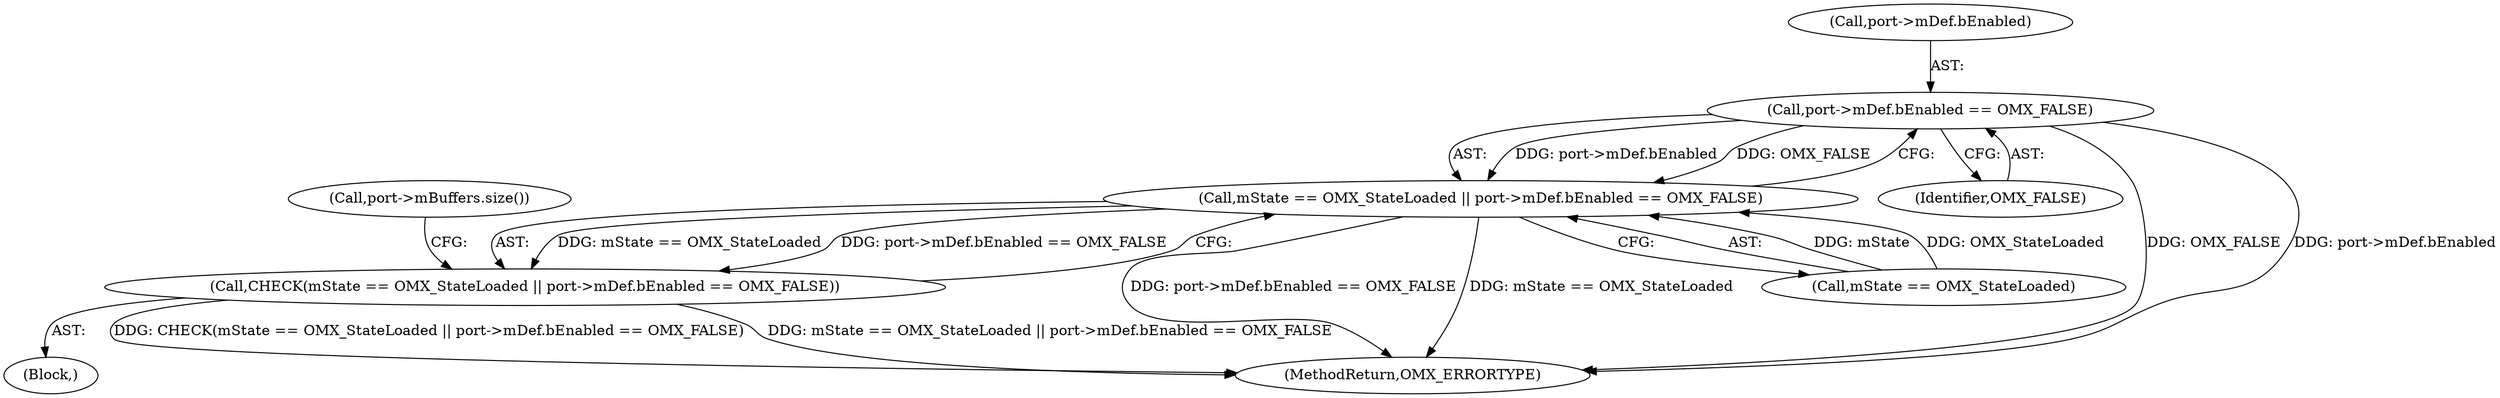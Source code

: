 digraph "0_Android_d834160d9759f1098df692b34e6eeb548f9e317b@pointer" {
"1000260" [label="(Call,port->mDef.bEnabled == OMX_FALSE)"];
"1000256" [label="(Call,mState == OMX_StateLoaded || port->mDef.bEnabled == OMX_FALSE)"];
"1000255" [label="(Call,CHECK(mState == OMX_StateLoaded || port->mDef.bEnabled == OMX_FALSE))"];
"1000106" [label="(Block,)"];
"1000256" [label="(Call,mState == OMX_StateLoaded || port->mDef.bEnabled == OMX_FALSE)"];
"1000260" [label="(Call,port->mDef.bEnabled == OMX_FALSE)"];
"1000266" [label="(Identifier,OMX_FALSE)"];
"1000261" [label="(Call,port->mDef.bEnabled)"];
"1000313" [label="(MethodReturn,OMX_ERRORTYPE)"];
"1000255" [label="(Call,CHECK(mState == OMX_StateLoaded || port->mDef.bEnabled == OMX_FALSE))"];
"1000257" [label="(Call,mState == OMX_StateLoaded)"];
"1000268" [label="(Call,port->mBuffers.size())"];
"1000260" -> "1000256"  [label="AST: "];
"1000260" -> "1000266"  [label="CFG: "];
"1000261" -> "1000260"  [label="AST: "];
"1000266" -> "1000260"  [label="AST: "];
"1000256" -> "1000260"  [label="CFG: "];
"1000260" -> "1000313"  [label="DDG: OMX_FALSE"];
"1000260" -> "1000313"  [label="DDG: port->mDef.bEnabled"];
"1000260" -> "1000256"  [label="DDG: port->mDef.bEnabled"];
"1000260" -> "1000256"  [label="DDG: OMX_FALSE"];
"1000256" -> "1000255"  [label="AST: "];
"1000256" -> "1000257"  [label="CFG: "];
"1000257" -> "1000256"  [label="AST: "];
"1000255" -> "1000256"  [label="CFG: "];
"1000256" -> "1000313"  [label="DDG: port->mDef.bEnabled == OMX_FALSE"];
"1000256" -> "1000313"  [label="DDG: mState == OMX_StateLoaded"];
"1000256" -> "1000255"  [label="DDG: mState == OMX_StateLoaded"];
"1000256" -> "1000255"  [label="DDG: port->mDef.bEnabled == OMX_FALSE"];
"1000257" -> "1000256"  [label="DDG: mState"];
"1000257" -> "1000256"  [label="DDG: OMX_StateLoaded"];
"1000255" -> "1000106"  [label="AST: "];
"1000268" -> "1000255"  [label="CFG: "];
"1000255" -> "1000313"  [label="DDG: CHECK(mState == OMX_StateLoaded || port->mDef.bEnabled == OMX_FALSE)"];
"1000255" -> "1000313"  [label="DDG: mState == OMX_StateLoaded || port->mDef.bEnabled == OMX_FALSE"];
}

